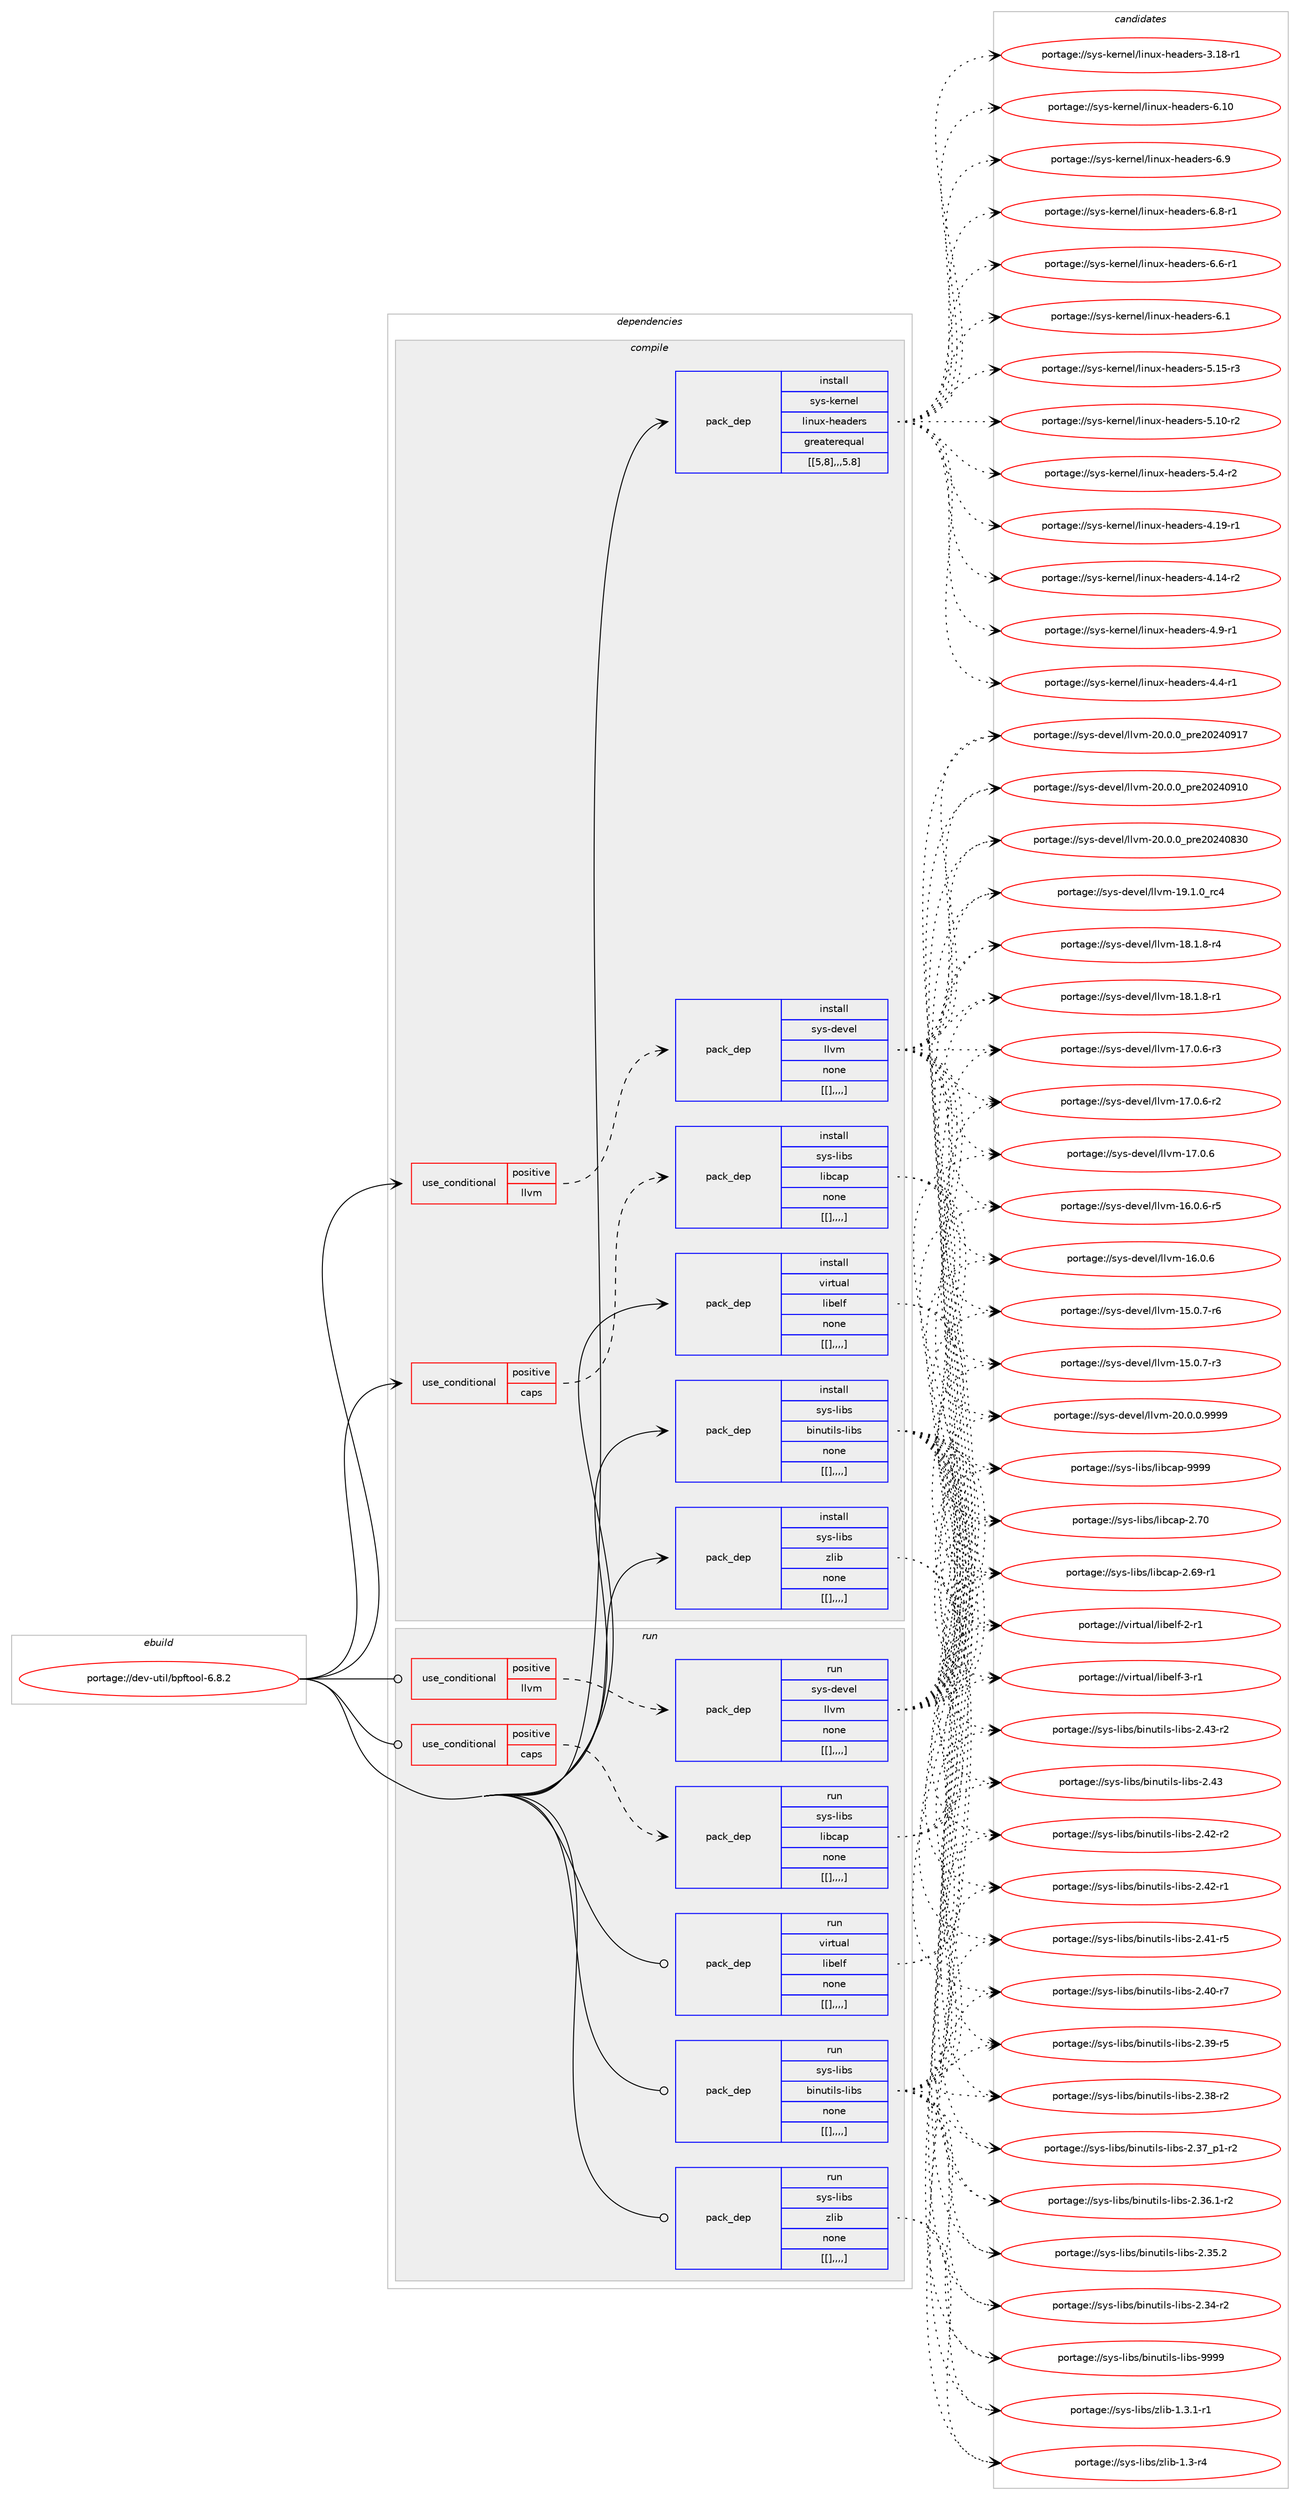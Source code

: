 digraph prolog {

# *************
# Graph options
# *************

newrank=true;
concentrate=true;
compound=true;
graph [rankdir=LR,fontname=Helvetica,fontsize=10,ranksep=1.5];#, ranksep=2.5, nodesep=0.2];
edge  [arrowhead=vee];
node  [fontname=Helvetica,fontsize=10];

# **********
# The ebuild
# **********

subgraph cluster_leftcol {
color=gray;
label=<<i>ebuild</i>>;
id [label="portage://dev-util/bpftool-6.8.2", color=red, width=4, href="../dev-util/bpftool-6.8.2.svg"];
}

# ****************
# The dependencies
# ****************

subgraph cluster_midcol {
color=gray;
label=<<i>dependencies</i>>;
subgraph cluster_compile {
fillcolor="#eeeeee";
style=filled;
label=<<i>compile</i>>;
subgraph cond61164 {
dependency214900 [label=<<TABLE BORDER="0" CELLBORDER="1" CELLSPACING="0" CELLPADDING="4"><TR><TD ROWSPAN="3" CELLPADDING="10">use_conditional</TD></TR><TR><TD>positive</TD></TR><TR><TD>caps</TD></TR></TABLE>>, shape=none, color=red];
subgraph pack152343 {
dependency214901 [label=<<TABLE BORDER="0" CELLBORDER="1" CELLSPACING="0" CELLPADDING="4" WIDTH="220"><TR><TD ROWSPAN="6" CELLPADDING="30">pack_dep</TD></TR><TR><TD WIDTH="110">install</TD></TR><TR><TD>sys-libs</TD></TR><TR><TD>libcap</TD></TR><TR><TD>none</TD></TR><TR><TD>[[],,,,]</TD></TR></TABLE>>, shape=none, color=blue];
}
dependency214900:e -> dependency214901:w [weight=20,style="dashed",arrowhead="vee"];
}
id:e -> dependency214900:w [weight=20,style="solid",arrowhead="vee"];
subgraph cond61165 {
dependency214902 [label=<<TABLE BORDER="0" CELLBORDER="1" CELLSPACING="0" CELLPADDING="4"><TR><TD ROWSPAN="3" CELLPADDING="10">use_conditional</TD></TR><TR><TD>positive</TD></TR><TR><TD>llvm</TD></TR></TABLE>>, shape=none, color=red];
subgraph pack152344 {
dependency214903 [label=<<TABLE BORDER="0" CELLBORDER="1" CELLSPACING="0" CELLPADDING="4" WIDTH="220"><TR><TD ROWSPAN="6" CELLPADDING="30">pack_dep</TD></TR><TR><TD WIDTH="110">install</TD></TR><TR><TD>sys-devel</TD></TR><TR><TD>llvm</TD></TR><TR><TD>none</TD></TR><TR><TD>[[],,,,]</TD></TR></TABLE>>, shape=none, color=blue];
}
dependency214902:e -> dependency214903:w [weight=20,style="dashed",arrowhead="vee"];
}
id:e -> dependency214902:w [weight=20,style="solid",arrowhead="vee"];
subgraph pack152345 {
dependency214904 [label=<<TABLE BORDER="0" CELLBORDER="1" CELLSPACING="0" CELLPADDING="4" WIDTH="220"><TR><TD ROWSPAN="6" CELLPADDING="30">pack_dep</TD></TR><TR><TD WIDTH="110">install</TD></TR><TR><TD>sys-kernel</TD></TR><TR><TD>linux-headers</TD></TR><TR><TD>greaterequal</TD></TR><TR><TD>[[5,8],,,5.8]</TD></TR></TABLE>>, shape=none, color=blue];
}
id:e -> dependency214904:w [weight=20,style="solid",arrowhead="vee"];
subgraph pack152346 {
dependency214905 [label=<<TABLE BORDER="0" CELLBORDER="1" CELLSPACING="0" CELLPADDING="4" WIDTH="220"><TR><TD ROWSPAN="6" CELLPADDING="30">pack_dep</TD></TR><TR><TD WIDTH="110">install</TD></TR><TR><TD>sys-libs</TD></TR><TR><TD>binutils-libs</TD></TR><TR><TD>none</TD></TR><TR><TD>[[],,,,]</TD></TR></TABLE>>, shape=none, color=blue];
}
id:e -> dependency214905:w [weight=20,style="solid",arrowhead="vee"];
subgraph pack152347 {
dependency214906 [label=<<TABLE BORDER="0" CELLBORDER="1" CELLSPACING="0" CELLPADDING="4" WIDTH="220"><TR><TD ROWSPAN="6" CELLPADDING="30">pack_dep</TD></TR><TR><TD WIDTH="110">install</TD></TR><TR><TD>sys-libs</TD></TR><TR><TD>zlib</TD></TR><TR><TD>none</TD></TR><TR><TD>[[],,,,]</TD></TR></TABLE>>, shape=none, color=blue];
}
id:e -> dependency214906:w [weight=20,style="solid",arrowhead="vee"];
subgraph pack152348 {
dependency214907 [label=<<TABLE BORDER="0" CELLBORDER="1" CELLSPACING="0" CELLPADDING="4" WIDTH="220"><TR><TD ROWSPAN="6" CELLPADDING="30">pack_dep</TD></TR><TR><TD WIDTH="110">install</TD></TR><TR><TD>virtual</TD></TR><TR><TD>libelf</TD></TR><TR><TD>none</TD></TR><TR><TD>[[],,,,]</TD></TR></TABLE>>, shape=none, color=blue];
}
id:e -> dependency214907:w [weight=20,style="solid",arrowhead="vee"];
}
subgraph cluster_compileandrun {
fillcolor="#eeeeee";
style=filled;
label=<<i>compile and run</i>>;
}
subgraph cluster_run {
fillcolor="#eeeeee";
style=filled;
label=<<i>run</i>>;
subgraph cond61166 {
dependency214908 [label=<<TABLE BORDER="0" CELLBORDER="1" CELLSPACING="0" CELLPADDING="4"><TR><TD ROWSPAN="3" CELLPADDING="10">use_conditional</TD></TR><TR><TD>positive</TD></TR><TR><TD>caps</TD></TR></TABLE>>, shape=none, color=red];
subgraph pack152349 {
dependency214909 [label=<<TABLE BORDER="0" CELLBORDER="1" CELLSPACING="0" CELLPADDING="4" WIDTH="220"><TR><TD ROWSPAN="6" CELLPADDING="30">pack_dep</TD></TR><TR><TD WIDTH="110">run</TD></TR><TR><TD>sys-libs</TD></TR><TR><TD>libcap</TD></TR><TR><TD>none</TD></TR><TR><TD>[[],,,,]</TD></TR></TABLE>>, shape=none, color=blue];
}
dependency214908:e -> dependency214909:w [weight=20,style="dashed",arrowhead="vee"];
}
id:e -> dependency214908:w [weight=20,style="solid",arrowhead="odot"];
subgraph cond61167 {
dependency214910 [label=<<TABLE BORDER="0" CELLBORDER="1" CELLSPACING="0" CELLPADDING="4"><TR><TD ROWSPAN="3" CELLPADDING="10">use_conditional</TD></TR><TR><TD>positive</TD></TR><TR><TD>llvm</TD></TR></TABLE>>, shape=none, color=red];
subgraph pack152350 {
dependency214911 [label=<<TABLE BORDER="0" CELLBORDER="1" CELLSPACING="0" CELLPADDING="4" WIDTH="220"><TR><TD ROWSPAN="6" CELLPADDING="30">pack_dep</TD></TR><TR><TD WIDTH="110">run</TD></TR><TR><TD>sys-devel</TD></TR><TR><TD>llvm</TD></TR><TR><TD>none</TD></TR><TR><TD>[[],,,,]</TD></TR></TABLE>>, shape=none, color=blue];
}
dependency214910:e -> dependency214911:w [weight=20,style="dashed",arrowhead="vee"];
}
id:e -> dependency214910:w [weight=20,style="solid",arrowhead="odot"];
subgraph pack152351 {
dependency214912 [label=<<TABLE BORDER="0" CELLBORDER="1" CELLSPACING="0" CELLPADDING="4" WIDTH="220"><TR><TD ROWSPAN="6" CELLPADDING="30">pack_dep</TD></TR><TR><TD WIDTH="110">run</TD></TR><TR><TD>sys-libs</TD></TR><TR><TD>binutils-libs</TD></TR><TR><TD>none</TD></TR><TR><TD>[[],,,,]</TD></TR></TABLE>>, shape=none, color=blue];
}
id:e -> dependency214912:w [weight=20,style="solid",arrowhead="odot"];
subgraph pack152352 {
dependency214913 [label=<<TABLE BORDER="0" CELLBORDER="1" CELLSPACING="0" CELLPADDING="4" WIDTH="220"><TR><TD ROWSPAN="6" CELLPADDING="30">pack_dep</TD></TR><TR><TD WIDTH="110">run</TD></TR><TR><TD>sys-libs</TD></TR><TR><TD>zlib</TD></TR><TR><TD>none</TD></TR><TR><TD>[[],,,,]</TD></TR></TABLE>>, shape=none, color=blue];
}
id:e -> dependency214913:w [weight=20,style="solid",arrowhead="odot"];
subgraph pack152353 {
dependency214914 [label=<<TABLE BORDER="0" CELLBORDER="1" CELLSPACING="0" CELLPADDING="4" WIDTH="220"><TR><TD ROWSPAN="6" CELLPADDING="30">pack_dep</TD></TR><TR><TD WIDTH="110">run</TD></TR><TR><TD>virtual</TD></TR><TR><TD>libelf</TD></TR><TR><TD>none</TD></TR><TR><TD>[[],,,,]</TD></TR></TABLE>>, shape=none, color=blue];
}
id:e -> dependency214914:w [weight=20,style="solid",arrowhead="odot"];
}
}

# **************
# The candidates
# **************

subgraph cluster_choices {
rank=same;
color=gray;
label=<<i>candidates</i>>;

subgraph choice152343 {
color=black;
nodesep=1;
choice1151211154510810598115471081059899971124557575757 [label="portage://sys-libs/libcap-9999", color=red, width=4,href="../sys-libs/libcap-9999.svg"];
choice1151211154510810598115471081059899971124550465548 [label="portage://sys-libs/libcap-2.70", color=red, width=4,href="../sys-libs/libcap-2.70.svg"];
choice11512111545108105981154710810598999711245504654574511449 [label="portage://sys-libs/libcap-2.69-r1", color=red, width=4,href="../sys-libs/libcap-2.69-r1.svg"];
dependency214901:e -> choice1151211154510810598115471081059899971124557575757:w [style=dotted,weight="100"];
dependency214901:e -> choice1151211154510810598115471081059899971124550465548:w [style=dotted,weight="100"];
dependency214901:e -> choice11512111545108105981154710810598999711245504654574511449:w [style=dotted,weight="100"];
}
subgraph choice152344 {
color=black;
nodesep=1;
choice1151211154510010111810110847108108118109455048464846484657575757 [label="portage://sys-devel/llvm-20.0.0.9999", color=red, width=4,href="../sys-devel/llvm-20.0.0.9999.svg"];
choice115121115451001011181011084710810811810945504846484648951121141015048505248574955 [label="portage://sys-devel/llvm-20.0.0_pre20240917", color=red, width=4,href="../sys-devel/llvm-20.0.0_pre20240917.svg"];
choice115121115451001011181011084710810811810945504846484648951121141015048505248574948 [label="portage://sys-devel/llvm-20.0.0_pre20240910", color=red, width=4,href="../sys-devel/llvm-20.0.0_pre20240910.svg"];
choice115121115451001011181011084710810811810945504846484648951121141015048505248565148 [label="portage://sys-devel/llvm-20.0.0_pre20240830", color=red, width=4,href="../sys-devel/llvm-20.0.0_pre20240830.svg"];
choice115121115451001011181011084710810811810945495746494648951149952 [label="portage://sys-devel/llvm-19.1.0_rc4", color=red, width=4,href="../sys-devel/llvm-19.1.0_rc4.svg"];
choice1151211154510010111810110847108108118109454956464946564511452 [label="portage://sys-devel/llvm-18.1.8-r4", color=red, width=4,href="../sys-devel/llvm-18.1.8-r4.svg"];
choice1151211154510010111810110847108108118109454956464946564511449 [label="portage://sys-devel/llvm-18.1.8-r1", color=red, width=4,href="../sys-devel/llvm-18.1.8-r1.svg"];
choice1151211154510010111810110847108108118109454955464846544511451 [label="portage://sys-devel/llvm-17.0.6-r3", color=red, width=4,href="../sys-devel/llvm-17.0.6-r3.svg"];
choice1151211154510010111810110847108108118109454955464846544511450 [label="portage://sys-devel/llvm-17.0.6-r2", color=red, width=4,href="../sys-devel/llvm-17.0.6-r2.svg"];
choice115121115451001011181011084710810811810945495546484654 [label="portage://sys-devel/llvm-17.0.6", color=red, width=4,href="../sys-devel/llvm-17.0.6.svg"];
choice1151211154510010111810110847108108118109454954464846544511453 [label="portage://sys-devel/llvm-16.0.6-r5", color=red, width=4,href="../sys-devel/llvm-16.0.6-r5.svg"];
choice115121115451001011181011084710810811810945495446484654 [label="portage://sys-devel/llvm-16.0.6", color=red, width=4,href="../sys-devel/llvm-16.0.6.svg"];
choice1151211154510010111810110847108108118109454953464846554511454 [label="portage://sys-devel/llvm-15.0.7-r6", color=red, width=4,href="../sys-devel/llvm-15.0.7-r6.svg"];
choice1151211154510010111810110847108108118109454953464846554511451 [label="portage://sys-devel/llvm-15.0.7-r3", color=red, width=4,href="../sys-devel/llvm-15.0.7-r3.svg"];
dependency214903:e -> choice1151211154510010111810110847108108118109455048464846484657575757:w [style=dotted,weight="100"];
dependency214903:e -> choice115121115451001011181011084710810811810945504846484648951121141015048505248574955:w [style=dotted,weight="100"];
dependency214903:e -> choice115121115451001011181011084710810811810945504846484648951121141015048505248574948:w [style=dotted,weight="100"];
dependency214903:e -> choice115121115451001011181011084710810811810945504846484648951121141015048505248565148:w [style=dotted,weight="100"];
dependency214903:e -> choice115121115451001011181011084710810811810945495746494648951149952:w [style=dotted,weight="100"];
dependency214903:e -> choice1151211154510010111810110847108108118109454956464946564511452:w [style=dotted,weight="100"];
dependency214903:e -> choice1151211154510010111810110847108108118109454956464946564511449:w [style=dotted,weight="100"];
dependency214903:e -> choice1151211154510010111810110847108108118109454955464846544511451:w [style=dotted,weight="100"];
dependency214903:e -> choice1151211154510010111810110847108108118109454955464846544511450:w [style=dotted,weight="100"];
dependency214903:e -> choice115121115451001011181011084710810811810945495546484654:w [style=dotted,weight="100"];
dependency214903:e -> choice1151211154510010111810110847108108118109454954464846544511453:w [style=dotted,weight="100"];
dependency214903:e -> choice115121115451001011181011084710810811810945495446484654:w [style=dotted,weight="100"];
dependency214903:e -> choice1151211154510010111810110847108108118109454953464846554511454:w [style=dotted,weight="100"];
dependency214903:e -> choice1151211154510010111810110847108108118109454953464846554511451:w [style=dotted,weight="100"];
}
subgraph choice152345 {
color=black;
nodesep=1;
choice115121115451071011141101011084710810511011712045104101971001011141154554464948 [label="portage://sys-kernel/linux-headers-6.10", color=red, width=4,href="../sys-kernel/linux-headers-6.10.svg"];
choice1151211154510710111411010110847108105110117120451041019710010111411545544657 [label="portage://sys-kernel/linux-headers-6.9", color=red, width=4,href="../sys-kernel/linux-headers-6.9.svg"];
choice11512111545107101114110101108471081051101171204510410197100101114115455446564511449 [label="portage://sys-kernel/linux-headers-6.8-r1", color=red, width=4,href="../sys-kernel/linux-headers-6.8-r1.svg"];
choice11512111545107101114110101108471081051101171204510410197100101114115455446544511449 [label="portage://sys-kernel/linux-headers-6.6-r1", color=red, width=4,href="../sys-kernel/linux-headers-6.6-r1.svg"];
choice1151211154510710111411010110847108105110117120451041019710010111411545544649 [label="portage://sys-kernel/linux-headers-6.1", color=red, width=4,href="../sys-kernel/linux-headers-6.1.svg"];
choice1151211154510710111411010110847108105110117120451041019710010111411545534649534511451 [label="portage://sys-kernel/linux-headers-5.15-r3", color=red, width=4,href="../sys-kernel/linux-headers-5.15-r3.svg"];
choice1151211154510710111411010110847108105110117120451041019710010111411545534649484511450 [label="portage://sys-kernel/linux-headers-5.10-r2", color=red, width=4,href="../sys-kernel/linux-headers-5.10-r2.svg"];
choice11512111545107101114110101108471081051101171204510410197100101114115455346524511450 [label="portage://sys-kernel/linux-headers-5.4-r2", color=red, width=4,href="../sys-kernel/linux-headers-5.4-r2.svg"];
choice1151211154510710111411010110847108105110117120451041019710010111411545524649574511449 [label="portage://sys-kernel/linux-headers-4.19-r1", color=red, width=4,href="../sys-kernel/linux-headers-4.19-r1.svg"];
choice1151211154510710111411010110847108105110117120451041019710010111411545524649524511450 [label="portage://sys-kernel/linux-headers-4.14-r2", color=red, width=4,href="../sys-kernel/linux-headers-4.14-r2.svg"];
choice11512111545107101114110101108471081051101171204510410197100101114115455246574511449 [label="portage://sys-kernel/linux-headers-4.9-r1", color=red, width=4,href="../sys-kernel/linux-headers-4.9-r1.svg"];
choice11512111545107101114110101108471081051101171204510410197100101114115455246524511449 [label="portage://sys-kernel/linux-headers-4.4-r1", color=red, width=4,href="../sys-kernel/linux-headers-4.4-r1.svg"];
choice1151211154510710111411010110847108105110117120451041019710010111411545514649564511449 [label="portage://sys-kernel/linux-headers-3.18-r1", color=red, width=4,href="../sys-kernel/linux-headers-3.18-r1.svg"];
dependency214904:e -> choice115121115451071011141101011084710810511011712045104101971001011141154554464948:w [style=dotted,weight="100"];
dependency214904:e -> choice1151211154510710111411010110847108105110117120451041019710010111411545544657:w [style=dotted,weight="100"];
dependency214904:e -> choice11512111545107101114110101108471081051101171204510410197100101114115455446564511449:w [style=dotted,weight="100"];
dependency214904:e -> choice11512111545107101114110101108471081051101171204510410197100101114115455446544511449:w [style=dotted,weight="100"];
dependency214904:e -> choice1151211154510710111411010110847108105110117120451041019710010111411545544649:w [style=dotted,weight="100"];
dependency214904:e -> choice1151211154510710111411010110847108105110117120451041019710010111411545534649534511451:w [style=dotted,weight="100"];
dependency214904:e -> choice1151211154510710111411010110847108105110117120451041019710010111411545534649484511450:w [style=dotted,weight="100"];
dependency214904:e -> choice11512111545107101114110101108471081051101171204510410197100101114115455346524511450:w [style=dotted,weight="100"];
dependency214904:e -> choice1151211154510710111411010110847108105110117120451041019710010111411545524649574511449:w [style=dotted,weight="100"];
dependency214904:e -> choice1151211154510710111411010110847108105110117120451041019710010111411545524649524511450:w [style=dotted,weight="100"];
dependency214904:e -> choice11512111545107101114110101108471081051101171204510410197100101114115455246574511449:w [style=dotted,weight="100"];
dependency214904:e -> choice11512111545107101114110101108471081051101171204510410197100101114115455246524511449:w [style=dotted,weight="100"];
dependency214904:e -> choice1151211154510710111411010110847108105110117120451041019710010111411545514649564511449:w [style=dotted,weight="100"];
}
subgraph choice152346 {
color=black;
nodesep=1;
choice1151211154510810598115479810511011711610510811545108105981154557575757 [label="portage://sys-libs/binutils-libs-9999", color=red, width=4,href="../sys-libs/binutils-libs-9999.svg"];
choice11512111545108105981154798105110117116105108115451081059811545504652514511450 [label="portage://sys-libs/binutils-libs-2.43-r2", color=red, width=4,href="../sys-libs/binutils-libs-2.43-r2.svg"];
choice1151211154510810598115479810511011711610510811545108105981154550465251 [label="portage://sys-libs/binutils-libs-2.43", color=red, width=4,href="../sys-libs/binutils-libs-2.43.svg"];
choice11512111545108105981154798105110117116105108115451081059811545504652504511450 [label="portage://sys-libs/binutils-libs-2.42-r2", color=red, width=4,href="../sys-libs/binutils-libs-2.42-r2.svg"];
choice11512111545108105981154798105110117116105108115451081059811545504652504511449 [label="portage://sys-libs/binutils-libs-2.42-r1", color=red, width=4,href="../sys-libs/binutils-libs-2.42-r1.svg"];
choice11512111545108105981154798105110117116105108115451081059811545504652494511453 [label="portage://sys-libs/binutils-libs-2.41-r5", color=red, width=4,href="../sys-libs/binutils-libs-2.41-r5.svg"];
choice11512111545108105981154798105110117116105108115451081059811545504652484511455 [label="portage://sys-libs/binutils-libs-2.40-r7", color=red, width=4,href="../sys-libs/binutils-libs-2.40-r7.svg"];
choice11512111545108105981154798105110117116105108115451081059811545504651574511453 [label="portage://sys-libs/binutils-libs-2.39-r5", color=red, width=4,href="../sys-libs/binutils-libs-2.39-r5.svg"];
choice11512111545108105981154798105110117116105108115451081059811545504651564511450 [label="portage://sys-libs/binutils-libs-2.38-r2", color=red, width=4,href="../sys-libs/binutils-libs-2.38-r2.svg"];
choice115121115451081059811547981051101171161051081154510810598115455046515595112494511450 [label="portage://sys-libs/binutils-libs-2.37_p1-r2", color=red, width=4,href="../sys-libs/binutils-libs-2.37_p1-r2.svg"];
choice115121115451081059811547981051101171161051081154510810598115455046515446494511450 [label="portage://sys-libs/binutils-libs-2.36.1-r2", color=red, width=4,href="../sys-libs/binutils-libs-2.36.1-r2.svg"];
choice11512111545108105981154798105110117116105108115451081059811545504651534650 [label="portage://sys-libs/binutils-libs-2.35.2", color=red, width=4,href="../sys-libs/binutils-libs-2.35.2.svg"];
choice11512111545108105981154798105110117116105108115451081059811545504651524511450 [label="portage://sys-libs/binutils-libs-2.34-r2", color=red, width=4,href="../sys-libs/binutils-libs-2.34-r2.svg"];
dependency214905:e -> choice1151211154510810598115479810511011711610510811545108105981154557575757:w [style=dotted,weight="100"];
dependency214905:e -> choice11512111545108105981154798105110117116105108115451081059811545504652514511450:w [style=dotted,weight="100"];
dependency214905:e -> choice1151211154510810598115479810511011711610510811545108105981154550465251:w [style=dotted,weight="100"];
dependency214905:e -> choice11512111545108105981154798105110117116105108115451081059811545504652504511450:w [style=dotted,weight="100"];
dependency214905:e -> choice11512111545108105981154798105110117116105108115451081059811545504652504511449:w [style=dotted,weight="100"];
dependency214905:e -> choice11512111545108105981154798105110117116105108115451081059811545504652494511453:w [style=dotted,weight="100"];
dependency214905:e -> choice11512111545108105981154798105110117116105108115451081059811545504652484511455:w [style=dotted,weight="100"];
dependency214905:e -> choice11512111545108105981154798105110117116105108115451081059811545504651574511453:w [style=dotted,weight="100"];
dependency214905:e -> choice11512111545108105981154798105110117116105108115451081059811545504651564511450:w [style=dotted,weight="100"];
dependency214905:e -> choice115121115451081059811547981051101171161051081154510810598115455046515595112494511450:w [style=dotted,weight="100"];
dependency214905:e -> choice115121115451081059811547981051101171161051081154510810598115455046515446494511450:w [style=dotted,weight="100"];
dependency214905:e -> choice11512111545108105981154798105110117116105108115451081059811545504651534650:w [style=dotted,weight="100"];
dependency214905:e -> choice11512111545108105981154798105110117116105108115451081059811545504651524511450:w [style=dotted,weight="100"];
}
subgraph choice152347 {
color=black;
nodesep=1;
choice115121115451081059811547122108105984549465146494511449 [label="portage://sys-libs/zlib-1.3.1-r1", color=red, width=4,href="../sys-libs/zlib-1.3.1-r1.svg"];
choice11512111545108105981154712210810598454946514511452 [label="portage://sys-libs/zlib-1.3-r4", color=red, width=4,href="../sys-libs/zlib-1.3-r4.svg"];
dependency214906:e -> choice115121115451081059811547122108105984549465146494511449:w [style=dotted,weight="100"];
dependency214906:e -> choice11512111545108105981154712210810598454946514511452:w [style=dotted,weight="100"];
}
subgraph choice152348 {
color=black;
nodesep=1;
choice11810511411611797108471081059810110810245514511449 [label="portage://virtual/libelf-3-r1", color=red, width=4,href="../virtual/libelf-3-r1.svg"];
choice11810511411611797108471081059810110810245504511449 [label="portage://virtual/libelf-2-r1", color=red, width=4,href="../virtual/libelf-2-r1.svg"];
dependency214907:e -> choice11810511411611797108471081059810110810245514511449:w [style=dotted,weight="100"];
dependency214907:e -> choice11810511411611797108471081059810110810245504511449:w [style=dotted,weight="100"];
}
subgraph choice152349 {
color=black;
nodesep=1;
choice1151211154510810598115471081059899971124557575757 [label="portage://sys-libs/libcap-9999", color=red, width=4,href="../sys-libs/libcap-9999.svg"];
choice1151211154510810598115471081059899971124550465548 [label="portage://sys-libs/libcap-2.70", color=red, width=4,href="../sys-libs/libcap-2.70.svg"];
choice11512111545108105981154710810598999711245504654574511449 [label="portage://sys-libs/libcap-2.69-r1", color=red, width=4,href="../sys-libs/libcap-2.69-r1.svg"];
dependency214909:e -> choice1151211154510810598115471081059899971124557575757:w [style=dotted,weight="100"];
dependency214909:e -> choice1151211154510810598115471081059899971124550465548:w [style=dotted,weight="100"];
dependency214909:e -> choice11512111545108105981154710810598999711245504654574511449:w [style=dotted,weight="100"];
}
subgraph choice152350 {
color=black;
nodesep=1;
choice1151211154510010111810110847108108118109455048464846484657575757 [label="portage://sys-devel/llvm-20.0.0.9999", color=red, width=4,href="../sys-devel/llvm-20.0.0.9999.svg"];
choice115121115451001011181011084710810811810945504846484648951121141015048505248574955 [label="portage://sys-devel/llvm-20.0.0_pre20240917", color=red, width=4,href="../sys-devel/llvm-20.0.0_pre20240917.svg"];
choice115121115451001011181011084710810811810945504846484648951121141015048505248574948 [label="portage://sys-devel/llvm-20.0.0_pre20240910", color=red, width=4,href="../sys-devel/llvm-20.0.0_pre20240910.svg"];
choice115121115451001011181011084710810811810945504846484648951121141015048505248565148 [label="portage://sys-devel/llvm-20.0.0_pre20240830", color=red, width=4,href="../sys-devel/llvm-20.0.0_pre20240830.svg"];
choice115121115451001011181011084710810811810945495746494648951149952 [label="portage://sys-devel/llvm-19.1.0_rc4", color=red, width=4,href="../sys-devel/llvm-19.1.0_rc4.svg"];
choice1151211154510010111810110847108108118109454956464946564511452 [label="portage://sys-devel/llvm-18.1.8-r4", color=red, width=4,href="../sys-devel/llvm-18.1.8-r4.svg"];
choice1151211154510010111810110847108108118109454956464946564511449 [label="portage://sys-devel/llvm-18.1.8-r1", color=red, width=4,href="../sys-devel/llvm-18.1.8-r1.svg"];
choice1151211154510010111810110847108108118109454955464846544511451 [label="portage://sys-devel/llvm-17.0.6-r3", color=red, width=4,href="../sys-devel/llvm-17.0.6-r3.svg"];
choice1151211154510010111810110847108108118109454955464846544511450 [label="portage://sys-devel/llvm-17.0.6-r2", color=red, width=4,href="../sys-devel/llvm-17.0.6-r2.svg"];
choice115121115451001011181011084710810811810945495546484654 [label="portage://sys-devel/llvm-17.0.6", color=red, width=4,href="../sys-devel/llvm-17.0.6.svg"];
choice1151211154510010111810110847108108118109454954464846544511453 [label="portage://sys-devel/llvm-16.0.6-r5", color=red, width=4,href="../sys-devel/llvm-16.0.6-r5.svg"];
choice115121115451001011181011084710810811810945495446484654 [label="portage://sys-devel/llvm-16.0.6", color=red, width=4,href="../sys-devel/llvm-16.0.6.svg"];
choice1151211154510010111810110847108108118109454953464846554511454 [label="portage://sys-devel/llvm-15.0.7-r6", color=red, width=4,href="../sys-devel/llvm-15.0.7-r6.svg"];
choice1151211154510010111810110847108108118109454953464846554511451 [label="portage://sys-devel/llvm-15.0.7-r3", color=red, width=4,href="../sys-devel/llvm-15.0.7-r3.svg"];
dependency214911:e -> choice1151211154510010111810110847108108118109455048464846484657575757:w [style=dotted,weight="100"];
dependency214911:e -> choice115121115451001011181011084710810811810945504846484648951121141015048505248574955:w [style=dotted,weight="100"];
dependency214911:e -> choice115121115451001011181011084710810811810945504846484648951121141015048505248574948:w [style=dotted,weight="100"];
dependency214911:e -> choice115121115451001011181011084710810811810945504846484648951121141015048505248565148:w [style=dotted,weight="100"];
dependency214911:e -> choice115121115451001011181011084710810811810945495746494648951149952:w [style=dotted,weight="100"];
dependency214911:e -> choice1151211154510010111810110847108108118109454956464946564511452:w [style=dotted,weight="100"];
dependency214911:e -> choice1151211154510010111810110847108108118109454956464946564511449:w [style=dotted,weight="100"];
dependency214911:e -> choice1151211154510010111810110847108108118109454955464846544511451:w [style=dotted,weight="100"];
dependency214911:e -> choice1151211154510010111810110847108108118109454955464846544511450:w [style=dotted,weight="100"];
dependency214911:e -> choice115121115451001011181011084710810811810945495546484654:w [style=dotted,weight="100"];
dependency214911:e -> choice1151211154510010111810110847108108118109454954464846544511453:w [style=dotted,weight="100"];
dependency214911:e -> choice115121115451001011181011084710810811810945495446484654:w [style=dotted,weight="100"];
dependency214911:e -> choice1151211154510010111810110847108108118109454953464846554511454:w [style=dotted,weight="100"];
dependency214911:e -> choice1151211154510010111810110847108108118109454953464846554511451:w [style=dotted,weight="100"];
}
subgraph choice152351 {
color=black;
nodesep=1;
choice1151211154510810598115479810511011711610510811545108105981154557575757 [label="portage://sys-libs/binutils-libs-9999", color=red, width=4,href="../sys-libs/binutils-libs-9999.svg"];
choice11512111545108105981154798105110117116105108115451081059811545504652514511450 [label="portage://sys-libs/binutils-libs-2.43-r2", color=red, width=4,href="../sys-libs/binutils-libs-2.43-r2.svg"];
choice1151211154510810598115479810511011711610510811545108105981154550465251 [label="portage://sys-libs/binutils-libs-2.43", color=red, width=4,href="../sys-libs/binutils-libs-2.43.svg"];
choice11512111545108105981154798105110117116105108115451081059811545504652504511450 [label="portage://sys-libs/binutils-libs-2.42-r2", color=red, width=4,href="../sys-libs/binutils-libs-2.42-r2.svg"];
choice11512111545108105981154798105110117116105108115451081059811545504652504511449 [label="portage://sys-libs/binutils-libs-2.42-r1", color=red, width=4,href="../sys-libs/binutils-libs-2.42-r1.svg"];
choice11512111545108105981154798105110117116105108115451081059811545504652494511453 [label="portage://sys-libs/binutils-libs-2.41-r5", color=red, width=4,href="../sys-libs/binutils-libs-2.41-r5.svg"];
choice11512111545108105981154798105110117116105108115451081059811545504652484511455 [label="portage://sys-libs/binutils-libs-2.40-r7", color=red, width=4,href="../sys-libs/binutils-libs-2.40-r7.svg"];
choice11512111545108105981154798105110117116105108115451081059811545504651574511453 [label="portage://sys-libs/binutils-libs-2.39-r5", color=red, width=4,href="../sys-libs/binutils-libs-2.39-r5.svg"];
choice11512111545108105981154798105110117116105108115451081059811545504651564511450 [label="portage://sys-libs/binutils-libs-2.38-r2", color=red, width=4,href="../sys-libs/binutils-libs-2.38-r2.svg"];
choice115121115451081059811547981051101171161051081154510810598115455046515595112494511450 [label="portage://sys-libs/binutils-libs-2.37_p1-r2", color=red, width=4,href="../sys-libs/binutils-libs-2.37_p1-r2.svg"];
choice115121115451081059811547981051101171161051081154510810598115455046515446494511450 [label="portage://sys-libs/binutils-libs-2.36.1-r2", color=red, width=4,href="../sys-libs/binutils-libs-2.36.1-r2.svg"];
choice11512111545108105981154798105110117116105108115451081059811545504651534650 [label="portage://sys-libs/binutils-libs-2.35.2", color=red, width=4,href="../sys-libs/binutils-libs-2.35.2.svg"];
choice11512111545108105981154798105110117116105108115451081059811545504651524511450 [label="portage://sys-libs/binutils-libs-2.34-r2", color=red, width=4,href="../sys-libs/binutils-libs-2.34-r2.svg"];
dependency214912:e -> choice1151211154510810598115479810511011711610510811545108105981154557575757:w [style=dotted,weight="100"];
dependency214912:e -> choice11512111545108105981154798105110117116105108115451081059811545504652514511450:w [style=dotted,weight="100"];
dependency214912:e -> choice1151211154510810598115479810511011711610510811545108105981154550465251:w [style=dotted,weight="100"];
dependency214912:e -> choice11512111545108105981154798105110117116105108115451081059811545504652504511450:w [style=dotted,weight="100"];
dependency214912:e -> choice11512111545108105981154798105110117116105108115451081059811545504652504511449:w [style=dotted,weight="100"];
dependency214912:e -> choice11512111545108105981154798105110117116105108115451081059811545504652494511453:w [style=dotted,weight="100"];
dependency214912:e -> choice11512111545108105981154798105110117116105108115451081059811545504652484511455:w [style=dotted,weight="100"];
dependency214912:e -> choice11512111545108105981154798105110117116105108115451081059811545504651574511453:w [style=dotted,weight="100"];
dependency214912:e -> choice11512111545108105981154798105110117116105108115451081059811545504651564511450:w [style=dotted,weight="100"];
dependency214912:e -> choice115121115451081059811547981051101171161051081154510810598115455046515595112494511450:w [style=dotted,weight="100"];
dependency214912:e -> choice115121115451081059811547981051101171161051081154510810598115455046515446494511450:w [style=dotted,weight="100"];
dependency214912:e -> choice11512111545108105981154798105110117116105108115451081059811545504651534650:w [style=dotted,weight="100"];
dependency214912:e -> choice11512111545108105981154798105110117116105108115451081059811545504651524511450:w [style=dotted,weight="100"];
}
subgraph choice152352 {
color=black;
nodesep=1;
choice115121115451081059811547122108105984549465146494511449 [label="portage://sys-libs/zlib-1.3.1-r1", color=red, width=4,href="../sys-libs/zlib-1.3.1-r1.svg"];
choice11512111545108105981154712210810598454946514511452 [label="portage://sys-libs/zlib-1.3-r4", color=red, width=4,href="../sys-libs/zlib-1.3-r4.svg"];
dependency214913:e -> choice115121115451081059811547122108105984549465146494511449:w [style=dotted,weight="100"];
dependency214913:e -> choice11512111545108105981154712210810598454946514511452:w [style=dotted,weight="100"];
}
subgraph choice152353 {
color=black;
nodesep=1;
choice11810511411611797108471081059810110810245514511449 [label="portage://virtual/libelf-3-r1", color=red, width=4,href="../virtual/libelf-3-r1.svg"];
choice11810511411611797108471081059810110810245504511449 [label="portage://virtual/libelf-2-r1", color=red, width=4,href="../virtual/libelf-2-r1.svg"];
dependency214914:e -> choice11810511411611797108471081059810110810245514511449:w [style=dotted,weight="100"];
dependency214914:e -> choice11810511411611797108471081059810110810245504511449:w [style=dotted,weight="100"];
}
}

}
